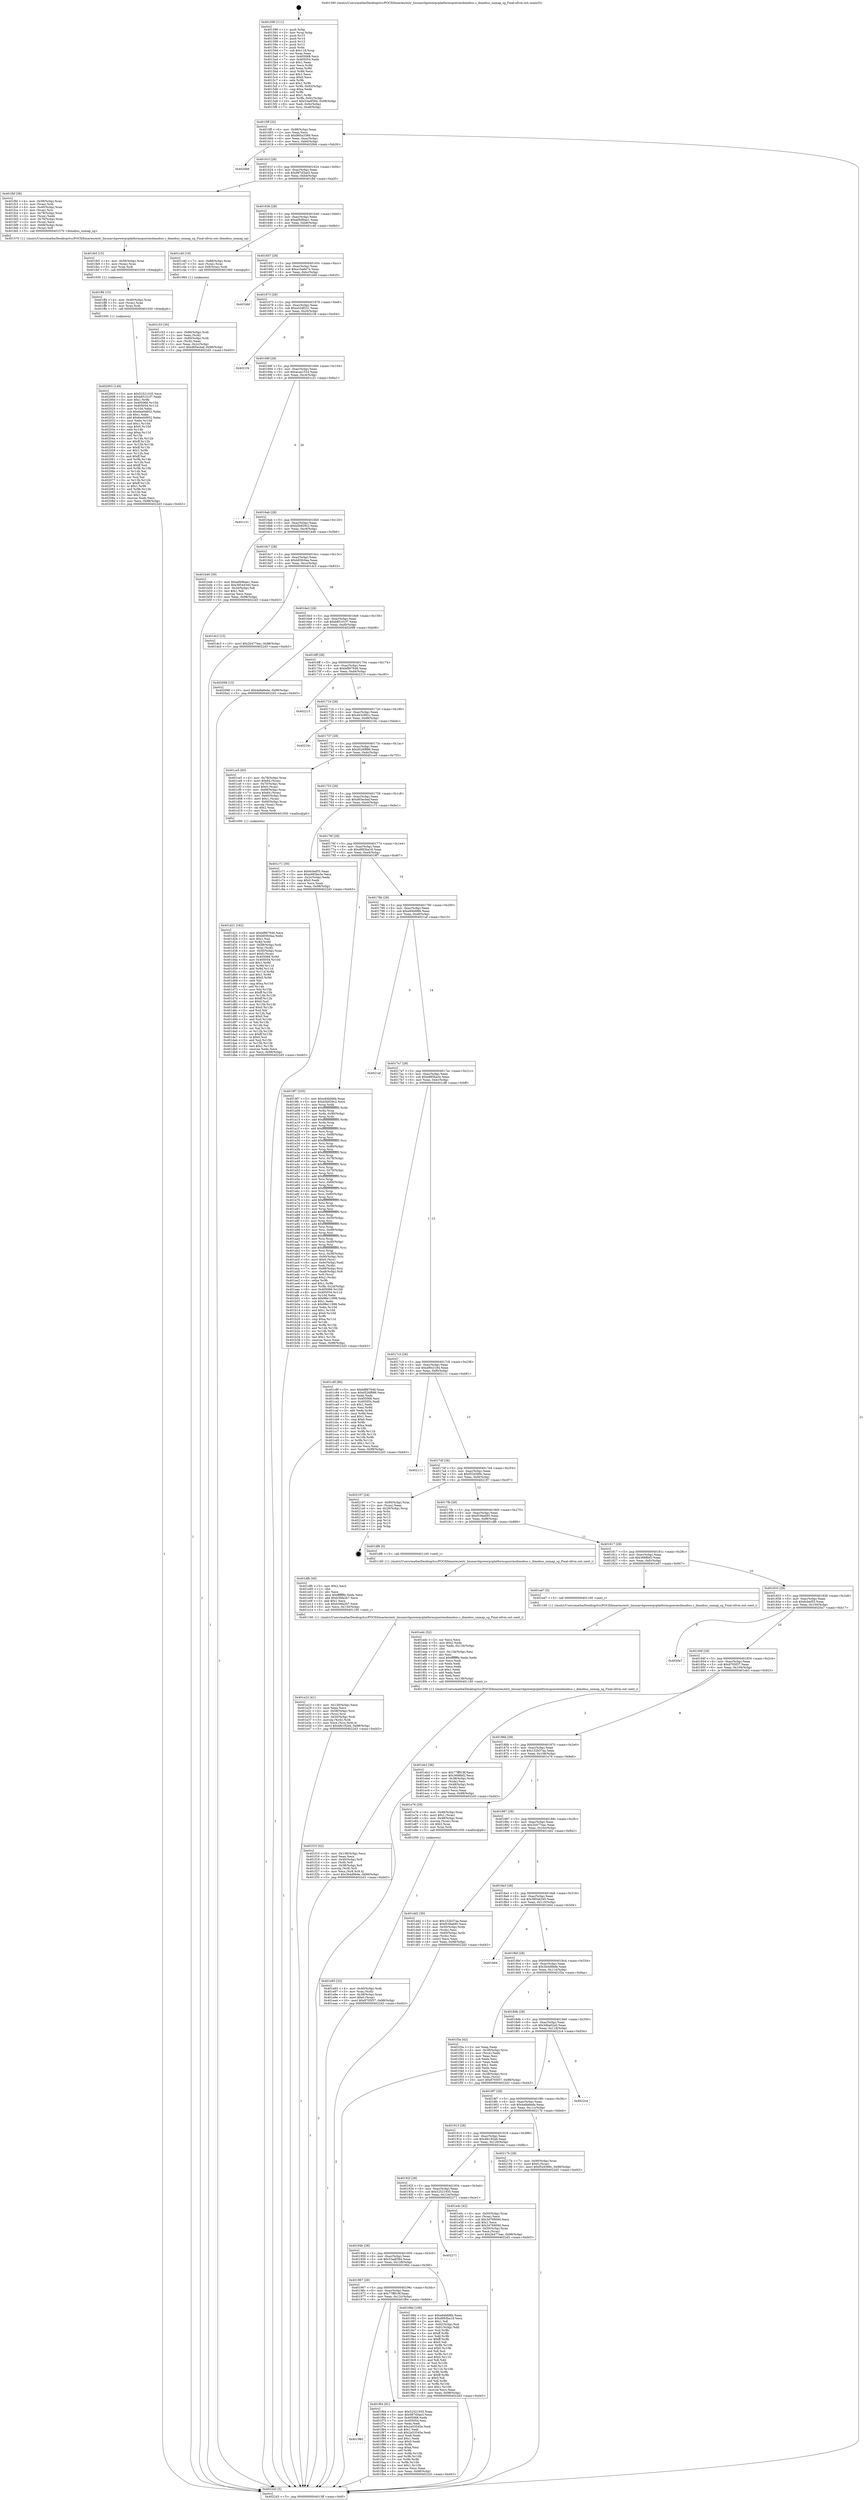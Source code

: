 digraph "0x401590" {
  label = "0x401590 (/mnt/c/Users/mathe/Desktop/tcc/POCII/binaries/extr_linuxarchpowerpcplatformspseriesibmebus.c_ibmebus_unmap_sg_Final-ollvm.out::main(0))"
  labelloc = "t"
  node[shape=record]

  Entry [label="",width=0.3,height=0.3,shape=circle,fillcolor=black,style=filled]
  "0x4015ff" [label="{
     0x4015ff [32]\l
     | [instrs]\l
     &nbsp;&nbsp;0x4015ff \<+6\>: mov -0x98(%rbp),%eax\l
     &nbsp;&nbsp;0x401605 \<+2\>: mov %eax,%ecx\l
     &nbsp;&nbsp;0x401607 \<+6\>: sub $0x985a3389,%ecx\l
     &nbsp;&nbsp;0x40160d \<+6\>: mov %eax,-0xac(%rbp)\l
     &nbsp;&nbsp;0x401613 \<+6\>: mov %ecx,-0xb0(%rbp)\l
     &nbsp;&nbsp;0x401619 \<+6\>: je 00000000004020b6 \<main+0xb26\>\l
  }"]
  "0x4020b6" [label="{
     0x4020b6\l
  }", style=dashed]
  "0x40161f" [label="{
     0x40161f [28]\l
     | [instrs]\l
     &nbsp;&nbsp;0x40161f \<+5\>: jmp 0000000000401624 \<main+0x94\>\l
     &nbsp;&nbsp;0x401624 \<+6\>: mov -0xac(%rbp),%eax\l
     &nbsp;&nbsp;0x40162a \<+5\>: sub $0x987d3ae3,%eax\l
     &nbsp;&nbsp;0x40162f \<+6\>: mov %eax,-0xb4(%rbp)\l
     &nbsp;&nbsp;0x401635 \<+6\>: je 0000000000401fbf \<main+0xa2f\>\l
  }"]
  Exit [label="",width=0.3,height=0.3,shape=circle,fillcolor=black,style=filled,peripheries=2]
  "0x401fbf" [label="{
     0x401fbf [38]\l
     | [instrs]\l
     &nbsp;&nbsp;0x401fbf \<+4\>: mov -0x58(%rbp),%rax\l
     &nbsp;&nbsp;0x401fc3 \<+3\>: mov (%rax),%rdi\l
     &nbsp;&nbsp;0x401fc6 \<+4\>: mov -0x40(%rbp),%rax\l
     &nbsp;&nbsp;0x401fca \<+3\>: mov (%rax),%rsi\l
     &nbsp;&nbsp;0x401fcd \<+4\>: mov -0x78(%rbp),%rax\l
     &nbsp;&nbsp;0x401fd1 \<+2\>: mov (%rax),%edx\l
     &nbsp;&nbsp;0x401fd3 \<+4\>: mov -0x70(%rbp),%rax\l
     &nbsp;&nbsp;0x401fd7 \<+2\>: mov (%rax),%ecx\l
     &nbsp;&nbsp;0x401fd9 \<+4\>: mov -0x68(%rbp),%rax\l
     &nbsp;&nbsp;0x401fdd \<+3\>: mov (%rax),%r8\l
     &nbsp;&nbsp;0x401fe0 \<+5\>: call 0000000000401570 \<ibmebus_unmap_sg\>\l
     | [calls]\l
     &nbsp;&nbsp;0x401570 \{1\} (/mnt/c/Users/mathe/Desktop/tcc/POCII/binaries/extr_linuxarchpowerpcplatformspseriesibmebus.c_ibmebus_unmap_sg_Final-ollvm.out::ibmebus_unmap_sg)\l
  }"]
  "0x40163b" [label="{
     0x40163b [28]\l
     | [instrs]\l
     &nbsp;&nbsp;0x40163b \<+5\>: jmp 0000000000401640 \<main+0xb0\>\l
     &nbsp;&nbsp;0x401640 \<+6\>: mov -0xac(%rbp),%eax\l
     &nbsp;&nbsp;0x401646 \<+5\>: sub $0xa0b9bae1,%eax\l
     &nbsp;&nbsp;0x40164b \<+6\>: mov %eax,-0xb8(%rbp)\l
     &nbsp;&nbsp;0x401651 \<+6\>: je 0000000000401c40 \<main+0x6b0\>\l
  }"]
  "0x402003" [label="{
     0x402003 [149]\l
     | [instrs]\l
     &nbsp;&nbsp;0x402003 \<+5\>: mov $0x52521935,%ecx\l
     &nbsp;&nbsp;0x402008 \<+5\>: mov $0xb85101f7,%edx\l
     &nbsp;&nbsp;0x40200d \<+3\>: mov $0x1,%r9b\l
     &nbsp;&nbsp;0x402010 \<+8\>: mov 0x405068,%r10d\l
     &nbsp;&nbsp;0x402018 \<+8\>: mov 0x405054,%r11d\l
     &nbsp;&nbsp;0x402020 \<+3\>: mov %r10d,%ebx\l
     &nbsp;&nbsp;0x402023 \<+6\>: sub $0x6ee0d952,%ebx\l
     &nbsp;&nbsp;0x402029 \<+3\>: sub $0x1,%ebx\l
     &nbsp;&nbsp;0x40202c \<+6\>: add $0x6ee0d952,%ebx\l
     &nbsp;&nbsp;0x402032 \<+4\>: imul %ebx,%r10d\l
     &nbsp;&nbsp;0x402036 \<+4\>: and $0x1,%r10d\l
     &nbsp;&nbsp;0x40203a \<+4\>: cmp $0x0,%r10d\l
     &nbsp;&nbsp;0x40203e \<+4\>: sete %r14b\l
     &nbsp;&nbsp;0x402042 \<+4\>: cmp $0xa,%r11d\l
     &nbsp;&nbsp;0x402046 \<+4\>: setl %r15b\l
     &nbsp;&nbsp;0x40204a \<+3\>: mov %r14b,%r12b\l
     &nbsp;&nbsp;0x40204d \<+4\>: xor $0xff,%r12b\l
     &nbsp;&nbsp;0x402051 \<+3\>: mov %r15b,%r13b\l
     &nbsp;&nbsp;0x402054 \<+4\>: xor $0xff,%r13b\l
     &nbsp;&nbsp;0x402058 \<+4\>: xor $0x1,%r9b\l
     &nbsp;&nbsp;0x40205c \<+3\>: mov %r12b,%al\l
     &nbsp;&nbsp;0x40205f \<+2\>: and $0xff,%al\l
     &nbsp;&nbsp;0x402061 \<+3\>: and %r9b,%r14b\l
     &nbsp;&nbsp;0x402064 \<+3\>: mov %r13b,%sil\l
     &nbsp;&nbsp;0x402067 \<+4\>: and $0xff,%sil\l
     &nbsp;&nbsp;0x40206b \<+3\>: and %r9b,%r15b\l
     &nbsp;&nbsp;0x40206e \<+3\>: or %r14b,%al\l
     &nbsp;&nbsp;0x402071 \<+3\>: or %r15b,%sil\l
     &nbsp;&nbsp;0x402074 \<+3\>: xor %sil,%al\l
     &nbsp;&nbsp;0x402077 \<+3\>: or %r13b,%r12b\l
     &nbsp;&nbsp;0x40207a \<+4\>: xor $0xff,%r12b\l
     &nbsp;&nbsp;0x40207e \<+4\>: or $0x1,%r9b\l
     &nbsp;&nbsp;0x402082 \<+3\>: and %r9b,%r12b\l
     &nbsp;&nbsp;0x402085 \<+3\>: or %r12b,%al\l
     &nbsp;&nbsp;0x402088 \<+2\>: test $0x1,%al\l
     &nbsp;&nbsp;0x40208a \<+3\>: cmovne %edx,%ecx\l
     &nbsp;&nbsp;0x40208d \<+6\>: mov %ecx,-0x98(%rbp)\l
     &nbsp;&nbsp;0x402093 \<+5\>: jmp 00000000004022d3 \<main+0xd43\>\l
  }"]
  "0x401c40" [label="{
     0x401c40 [19]\l
     | [instrs]\l
     &nbsp;&nbsp;0x401c40 \<+7\>: mov -0x88(%rbp),%rax\l
     &nbsp;&nbsp;0x401c47 \<+3\>: mov (%rax),%rax\l
     &nbsp;&nbsp;0x401c4a \<+4\>: mov 0x8(%rax),%rdi\l
     &nbsp;&nbsp;0x401c4e \<+5\>: call 0000000000401060 \<atoi@plt\>\l
     | [calls]\l
     &nbsp;&nbsp;0x401060 \{1\} (unknown)\l
  }"]
  "0x401657" [label="{
     0x401657 [28]\l
     | [instrs]\l
     &nbsp;&nbsp;0x401657 \<+5\>: jmp 000000000040165c \<main+0xcc\>\l
     &nbsp;&nbsp;0x40165c \<+6\>: mov -0xac(%rbp),%eax\l
     &nbsp;&nbsp;0x401662 \<+5\>: sub $0xa1ba6e7e,%eax\l
     &nbsp;&nbsp;0x401667 \<+6\>: mov %eax,-0xbc(%rbp)\l
     &nbsp;&nbsp;0x40166d \<+6\>: je 0000000000401bbf \<main+0x62f\>\l
  }"]
  "0x401ff4" [label="{
     0x401ff4 [15]\l
     | [instrs]\l
     &nbsp;&nbsp;0x401ff4 \<+4\>: mov -0x40(%rbp),%rax\l
     &nbsp;&nbsp;0x401ff8 \<+3\>: mov (%rax),%rax\l
     &nbsp;&nbsp;0x401ffb \<+3\>: mov %rax,%rdi\l
     &nbsp;&nbsp;0x401ffe \<+5\>: call 0000000000401030 \<free@plt\>\l
     | [calls]\l
     &nbsp;&nbsp;0x401030 \{1\} (unknown)\l
  }"]
  "0x401bbf" [label="{
     0x401bbf\l
  }", style=dashed]
  "0x401673" [label="{
     0x401673 [28]\l
     | [instrs]\l
     &nbsp;&nbsp;0x401673 \<+5\>: jmp 0000000000401678 \<main+0xe8\>\l
     &nbsp;&nbsp;0x401678 \<+6\>: mov -0xac(%rbp),%eax\l
     &nbsp;&nbsp;0x40167e \<+5\>: sub $0xa52df231,%eax\l
     &nbsp;&nbsp;0x401683 \<+6\>: mov %eax,-0xc0(%rbp)\l
     &nbsp;&nbsp;0x401689 \<+6\>: je 00000000004021f4 \<main+0xc64\>\l
  }"]
  "0x401fe5" [label="{
     0x401fe5 [15]\l
     | [instrs]\l
     &nbsp;&nbsp;0x401fe5 \<+4\>: mov -0x58(%rbp),%rax\l
     &nbsp;&nbsp;0x401fe9 \<+3\>: mov (%rax),%rax\l
     &nbsp;&nbsp;0x401fec \<+3\>: mov %rax,%rdi\l
     &nbsp;&nbsp;0x401fef \<+5\>: call 0000000000401030 \<free@plt\>\l
     | [calls]\l
     &nbsp;&nbsp;0x401030 \{1\} (unknown)\l
  }"]
  "0x4021f4" [label="{
     0x4021f4\l
  }", style=dashed]
  "0x40168f" [label="{
     0x40168f [28]\l
     | [instrs]\l
     &nbsp;&nbsp;0x40168f \<+5\>: jmp 0000000000401694 \<main+0x104\>\l
     &nbsp;&nbsp;0x401694 \<+6\>: mov -0xac(%rbp),%eax\l
     &nbsp;&nbsp;0x40169a \<+5\>: sub $0xacaa1524,%eax\l
     &nbsp;&nbsp;0x40169f \<+6\>: mov %eax,-0xc4(%rbp)\l
     &nbsp;&nbsp;0x4016a5 \<+6\>: je 0000000000401c31 \<main+0x6a1\>\l
  }"]
  "0x401983" [label="{
     0x401983\l
  }", style=dashed]
  "0x401c31" [label="{
     0x401c31\l
  }", style=dashed]
  "0x4016ab" [label="{
     0x4016ab [28]\l
     | [instrs]\l
     &nbsp;&nbsp;0x4016ab \<+5\>: jmp 00000000004016b0 \<main+0x120\>\l
     &nbsp;&nbsp;0x4016b0 \<+6\>: mov -0xac(%rbp),%eax\l
     &nbsp;&nbsp;0x4016b6 \<+5\>: sub $0xb5b929c2,%eax\l
     &nbsp;&nbsp;0x4016bb \<+6\>: mov %eax,-0xc8(%rbp)\l
     &nbsp;&nbsp;0x4016c1 \<+6\>: je 0000000000401b46 \<main+0x5b6\>\l
  }"]
  "0x401f64" [label="{
     0x401f64 [91]\l
     | [instrs]\l
     &nbsp;&nbsp;0x401f64 \<+5\>: mov $0x52521935,%eax\l
     &nbsp;&nbsp;0x401f69 \<+5\>: mov $0x987d3ae3,%ecx\l
     &nbsp;&nbsp;0x401f6e \<+7\>: mov 0x405068,%edx\l
     &nbsp;&nbsp;0x401f75 \<+7\>: mov 0x405054,%esi\l
     &nbsp;&nbsp;0x401f7c \<+2\>: mov %edx,%edi\l
     &nbsp;&nbsp;0x401f7e \<+6\>: add $0x2a53545e,%edi\l
     &nbsp;&nbsp;0x401f84 \<+3\>: sub $0x1,%edi\l
     &nbsp;&nbsp;0x401f87 \<+6\>: sub $0x2a53545e,%edi\l
     &nbsp;&nbsp;0x401f8d \<+3\>: imul %edi,%edx\l
     &nbsp;&nbsp;0x401f90 \<+3\>: and $0x1,%edx\l
     &nbsp;&nbsp;0x401f93 \<+3\>: cmp $0x0,%edx\l
     &nbsp;&nbsp;0x401f96 \<+4\>: sete %r8b\l
     &nbsp;&nbsp;0x401f9a \<+3\>: cmp $0xa,%esi\l
     &nbsp;&nbsp;0x401f9d \<+4\>: setl %r9b\l
     &nbsp;&nbsp;0x401fa1 \<+3\>: mov %r8b,%r10b\l
     &nbsp;&nbsp;0x401fa4 \<+3\>: and %r9b,%r10b\l
     &nbsp;&nbsp;0x401fa7 \<+3\>: xor %r9b,%r8b\l
     &nbsp;&nbsp;0x401faa \<+3\>: or %r8b,%r10b\l
     &nbsp;&nbsp;0x401fad \<+4\>: test $0x1,%r10b\l
     &nbsp;&nbsp;0x401fb1 \<+3\>: cmovne %ecx,%eax\l
     &nbsp;&nbsp;0x401fb4 \<+6\>: mov %eax,-0x98(%rbp)\l
     &nbsp;&nbsp;0x401fba \<+5\>: jmp 00000000004022d3 \<main+0xd43\>\l
  }"]
  "0x401b46" [label="{
     0x401b46 [30]\l
     | [instrs]\l
     &nbsp;&nbsp;0x401b46 \<+5\>: mov $0xa0b9bae1,%eax\l
     &nbsp;&nbsp;0x401b4b \<+5\>: mov $0x39544340,%ecx\l
     &nbsp;&nbsp;0x401b50 \<+3\>: mov -0x2d(%rbp),%dl\l
     &nbsp;&nbsp;0x401b53 \<+3\>: test $0x1,%dl\l
     &nbsp;&nbsp;0x401b56 \<+3\>: cmovne %ecx,%eax\l
     &nbsp;&nbsp;0x401b59 \<+6\>: mov %eax,-0x98(%rbp)\l
     &nbsp;&nbsp;0x401b5f \<+5\>: jmp 00000000004022d3 \<main+0xd43\>\l
  }"]
  "0x4016c7" [label="{
     0x4016c7 [28]\l
     | [instrs]\l
     &nbsp;&nbsp;0x4016c7 \<+5\>: jmp 00000000004016cc \<main+0x13c\>\l
     &nbsp;&nbsp;0x4016cc \<+6\>: mov -0xac(%rbp),%eax\l
     &nbsp;&nbsp;0x4016d2 \<+5\>: sub $0xb83fc0aa,%eax\l
     &nbsp;&nbsp;0x4016d7 \<+6\>: mov %eax,-0xcc(%rbp)\l
     &nbsp;&nbsp;0x4016dd \<+6\>: je 0000000000401dc3 \<main+0x833\>\l
  }"]
  "0x401f10" [label="{
     0x401f10 [42]\l
     | [instrs]\l
     &nbsp;&nbsp;0x401f10 \<+6\>: mov -0x138(%rbp),%ecx\l
     &nbsp;&nbsp;0x401f16 \<+3\>: imul %eax,%ecx\l
     &nbsp;&nbsp;0x401f19 \<+4\>: mov -0x40(%rbp),%r8\l
     &nbsp;&nbsp;0x401f1d \<+3\>: mov (%r8),%r8\l
     &nbsp;&nbsp;0x401f20 \<+4\>: mov -0x38(%rbp),%r9\l
     &nbsp;&nbsp;0x401f24 \<+3\>: movslq (%r9),%r9\l
     &nbsp;&nbsp;0x401f27 \<+4\>: mov %ecx,(%r8,%r9,4)\l
     &nbsp;&nbsp;0x401f2b \<+10\>: movl $0x3b4d9bde,-0x98(%rbp)\l
     &nbsp;&nbsp;0x401f35 \<+5\>: jmp 00000000004022d3 \<main+0xd43\>\l
  }"]
  "0x401dc3" [label="{
     0x401dc3 [15]\l
     | [instrs]\l
     &nbsp;&nbsp;0x401dc3 \<+10\>: movl $0x2b477eac,-0x98(%rbp)\l
     &nbsp;&nbsp;0x401dcd \<+5\>: jmp 00000000004022d3 \<main+0xd43\>\l
  }"]
  "0x4016e3" [label="{
     0x4016e3 [28]\l
     | [instrs]\l
     &nbsp;&nbsp;0x4016e3 \<+5\>: jmp 00000000004016e8 \<main+0x158\>\l
     &nbsp;&nbsp;0x4016e8 \<+6\>: mov -0xac(%rbp),%eax\l
     &nbsp;&nbsp;0x4016ee \<+5\>: sub $0xb85101f7,%eax\l
     &nbsp;&nbsp;0x4016f3 \<+6\>: mov %eax,-0xd0(%rbp)\l
     &nbsp;&nbsp;0x4016f9 \<+6\>: je 0000000000402098 \<main+0xb08\>\l
  }"]
  "0x401edc" [label="{
     0x401edc [52]\l
     | [instrs]\l
     &nbsp;&nbsp;0x401edc \<+2\>: xor %ecx,%ecx\l
     &nbsp;&nbsp;0x401ede \<+5\>: mov $0x2,%edx\l
     &nbsp;&nbsp;0x401ee3 \<+6\>: mov %edx,-0x134(%rbp)\l
     &nbsp;&nbsp;0x401ee9 \<+1\>: cltd\l
     &nbsp;&nbsp;0x401eea \<+6\>: mov -0x134(%rbp),%esi\l
     &nbsp;&nbsp;0x401ef0 \<+2\>: idiv %esi\l
     &nbsp;&nbsp;0x401ef2 \<+6\>: imul $0xfffffffe,%edx,%edx\l
     &nbsp;&nbsp;0x401ef8 \<+2\>: mov %ecx,%edi\l
     &nbsp;&nbsp;0x401efa \<+2\>: sub %edx,%edi\l
     &nbsp;&nbsp;0x401efc \<+2\>: mov %ecx,%edx\l
     &nbsp;&nbsp;0x401efe \<+3\>: sub $0x1,%edx\l
     &nbsp;&nbsp;0x401f01 \<+2\>: add %edx,%edi\l
     &nbsp;&nbsp;0x401f03 \<+2\>: sub %edi,%ecx\l
     &nbsp;&nbsp;0x401f05 \<+6\>: mov %ecx,-0x138(%rbp)\l
     &nbsp;&nbsp;0x401f0b \<+5\>: call 0000000000401160 \<next_i\>\l
     | [calls]\l
     &nbsp;&nbsp;0x401160 \{1\} (/mnt/c/Users/mathe/Desktop/tcc/POCII/binaries/extr_linuxarchpowerpcplatformspseriesibmebus.c_ibmebus_unmap_sg_Final-ollvm.out::next_i)\l
  }"]
  "0x402098" [label="{
     0x402098 [15]\l
     | [instrs]\l
     &nbsp;&nbsp;0x402098 \<+10\>: movl $0x4e8a6ede,-0x98(%rbp)\l
     &nbsp;&nbsp;0x4020a2 \<+5\>: jmp 00000000004022d3 \<main+0xd43\>\l
  }"]
  "0x4016ff" [label="{
     0x4016ff [28]\l
     | [instrs]\l
     &nbsp;&nbsp;0x4016ff \<+5\>: jmp 0000000000401704 \<main+0x174\>\l
     &nbsp;&nbsp;0x401704 \<+6\>: mov -0xac(%rbp),%eax\l
     &nbsp;&nbsp;0x40170a \<+5\>: sub $0xbf867646,%eax\l
     &nbsp;&nbsp;0x40170f \<+6\>: mov %eax,-0xd4(%rbp)\l
     &nbsp;&nbsp;0x401715 \<+6\>: je 0000000000402215 \<main+0xc85\>\l
  }"]
  "0x401e93" [label="{
     0x401e93 [32]\l
     | [instrs]\l
     &nbsp;&nbsp;0x401e93 \<+4\>: mov -0x40(%rbp),%rdi\l
     &nbsp;&nbsp;0x401e97 \<+3\>: mov %rax,(%rdi)\l
     &nbsp;&nbsp;0x401e9a \<+4\>: mov -0x38(%rbp),%rax\l
     &nbsp;&nbsp;0x401e9e \<+6\>: movl $0x0,(%rax)\l
     &nbsp;&nbsp;0x401ea4 \<+10\>: movl $0x8705f37,-0x98(%rbp)\l
     &nbsp;&nbsp;0x401eae \<+5\>: jmp 00000000004022d3 \<main+0xd43\>\l
  }"]
  "0x402215" [label="{
     0x402215\l
  }", style=dashed]
  "0x40171b" [label="{
     0x40171b [28]\l
     | [instrs]\l
     &nbsp;&nbsp;0x40171b \<+5\>: jmp 0000000000401720 \<main+0x190\>\l
     &nbsp;&nbsp;0x401720 \<+6\>: mov -0xac(%rbp),%eax\l
     &nbsp;&nbsp;0x401726 \<+5\>: sub $0xd43c991c,%eax\l
     &nbsp;&nbsp;0x40172b \<+6\>: mov %eax,-0xd8(%rbp)\l
     &nbsp;&nbsp;0x401731 \<+6\>: je 000000000040216c \<main+0xbdc\>\l
  }"]
  "0x401e23" [label="{
     0x401e23 [41]\l
     | [instrs]\l
     &nbsp;&nbsp;0x401e23 \<+6\>: mov -0x130(%rbp),%ecx\l
     &nbsp;&nbsp;0x401e29 \<+3\>: imul %eax,%ecx\l
     &nbsp;&nbsp;0x401e2c \<+4\>: mov -0x58(%rbp),%rsi\l
     &nbsp;&nbsp;0x401e30 \<+3\>: mov (%rsi),%rsi\l
     &nbsp;&nbsp;0x401e33 \<+4\>: mov -0x50(%rbp),%rdi\l
     &nbsp;&nbsp;0x401e37 \<+3\>: movslq (%rdi),%rdi\l
     &nbsp;&nbsp;0x401e3a \<+3\>: mov %ecx,(%rsi,%rdi,4)\l
     &nbsp;&nbsp;0x401e3d \<+10\>: movl $0x4fe192eb,-0x98(%rbp)\l
     &nbsp;&nbsp;0x401e47 \<+5\>: jmp 00000000004022d3 \<main+0xd43\>\l
  }"]
  "0x40216c" [label="{
     0x40216c\l
  }", style=dashed]
  "0x401737" [label="{
     0x401737 [28]\l
     | [instrs]\l
     &nbsp;&nbsp;0x401737 \<+5\>: jmp 000000000040173c \<main+0x1ac\>\l
     &nbsp;&nbsp;0x40173c \<+6\>: mov -0xac(%rbp),%eax\l
     &nbsp;&nbsp;0x401742 \<+5\>: sub $0xd526f886,%eax\l
     &nbsp;&nbsp;0x401747 \<+6\>: mov %eax,-0xdc(%rbp)\l
     &nbsp;&nbsp;0x40174d \<+6\>: je 0000000000401ce5 \<main+0x755\>\l
  }"]
  "0x401dfb" [label="{
     0x401dfb [40]\l
     | [instrs]\l
     &nbsp;&nbsp;0x401dfb \<+5\>: mov $0x2,%ecx\l
     &nbsp;&nbsp;0x401e00 \<+1\>: cltd\l
     &nbsp;&nbsp;0x401e01 \<+2\>: idiv %ecx\l
     &nbsp;&nbsp;0x401e03 \<+6\>: imul $0xfffffffe,%edx,%ecx\l
     &nbsp;&nbsp;0x401e09 \<+6\>: add $0xb36fa2b7,%ecx\l
     &nbsp;&nbsp;0x401e0f \<+3\>: add $0x1,%ecx\l
     &nbsp;&nbsp;0x401e12 \<+6\>: sub $0xb36fa2b7,%ecx\l
     &nbsp;&nbsp;0x401e18 \<+6\>: mov %ecx,-0x130(%rbp)\l
     &nbsp;&nbsp;0x401e1e \<+5\>: call 0000000000401160 \<next_i\>\l
     | [calls]\l
     &nbsp;&nbsp;0x401160 \{1\} (/mnt/c/Users/mathe/Desktop/tcc/POCII/binaries/extr_linuxarchpowerpcplatformspseriesibmebus.c_ibmebus_unmap_sg_Final-ollvm.out::next_i)\l
  }"]
  "0x401ce5" [label="{
     0x401ce5 [60]\l
     | [instrs]\l
     &nbsp;&nbsp;0x401ce5 \<+4\>: mov -0x78(%rbp),%rax\l
     &nbsp;&nbsp;0x401ce9 \<+6\>: movl $0x64,(%rax)\l
     &nbsp;&nbsp;0x401cef \<+4\>: mov -0x70(%rbp),%rax\l
     &nbsp;&nbsp;0x401cf3 \<+6\>: movl $0x0,(%rax)\l
     &nbsp;&nbsp;0x401cf9 \<+4\>: mov -0x68(%rbp),%rax\l
     &nbsp;&nbsp;0x401cfd \<+7\>: movq $0x64,(%rax)\l
     &nbsp;&nbsp;0x401d04 \<+4\>: mov -0x60(%rbp),%rax\l
     &nbsp;&nbsp;0x401d08 \<+6\>: movl $0x1,(%rax)\l
     &nbsp;&nbsp;0x401d0e \<+4\>: mov -0x60(%rbp),%rax\l
     &nbsp;&nbsp;0x401d12 \<+3\>: movslq (%rax),%rax\l
     &nbsp;&nbsp;0x401d15 \<+4\>: shl $0x2,%rax\l
     &nbsp;&nbsp;0x401d19 \<+3\>: mov %rax,%rdi\l
     &nbsp;&nbsp;0x401d1c \<+5\>: call 0000000000401050 \<malloc@plt\>\l
     | [calls]\l
     &nbsp;&nbsp;0x401050 \{1\} (unknown)\l
  }"]
  "0x401753" [label="{
     0x401753 [28]\l
     | [instrs]\l
     &nbsp;&nbsp;0x401753 \<+5\>: jmp 0000000000401758 \<main+0x1c8\>\l
     &nbsp;&nbsp;0x401758 \<+6\>: mov -0xac(%rbp),%eax\l
     &nbsp;&nbsp;0x40175e \<+5\>: sub $0xd65ecbaf,%eax\l
     &nbsp;&nbsp;0x401763 \<+6\>: mov %eax,-0xe0(%rbp)\l
     &nbsp;&nbsp;0x401769 \<+6\>: je 0000000000401c71 \<main+0x6e1\>\l
  }"]
  "0x401d21" [label="{
     0x401d21 [162]\l
     | [instrs]\l
     &nbsp;&nbsp;0x401d21 \<+5\>: mov $0xbf867646,%ecx\l
     &nbsp;&nbsp;0x401d26 \<+5\>: mov $0xb83fc0aa,%edx\l
     &nbsp;&nbsp;0x401d2b \<+3\>: mov $0x1,%sil\l
     &nbsp;&nbsp;0x401d2e \<+3\>: xor %r8d,%r8d\l
     &nbsp;&nbsp;0x401d31 \<+4\>: mov -0x58(%rbp),%rdi\l
     &nbsp;&nbsp;0x401d35 \<+3\>: mov %rax,(%rdi)\l
     &nbsp;&nbsp;0x401d38 \<+4\>: mov -0x50(%rbp),%rax\l
     &nbsp;&nbsp;0x401d3c \<+6\>: movl $0x0,(%rax)\l
     &nbsp;&nbsp;0x401d42 \<+8\>: mov 0x405068,%r9d\l
     &nbsp;&nbsp;0x401d4a \<+8\>: mov 0x405054,%r10d\l
     &nbsp;&nbsp;0x401d52 \<+4\>: sub $0x1,%r8d\l
     &nbsp;&nbsp;0x401d56 \<+3\>: mov %r9d,%r11d\l
     &nbsp;&nbsp;0x401d59 \<+3\>: add %r8d,%r11d\l
     &nbsp;&nbsp;0x401d5c \<+4\>: imul %r11d,%r9d\l
     &nbsp;&nbsp;0x401d60 \<+4\>: and $0x1,%r9d\l
     &nbsp;&nbsp;0x401d64 \<+4\>: cmp $0x0,%r9d\l
     &nbsp;&nbsp;0x401d68 \<+3\>: sete %bl\l
     &nbsp;&nbsp;0x401d6b \<+4\>: cmp $0xa,%r10d\l
     &nbsp;&nbsp;0x401d6f \<+4\>: setl %r14b\l
     &nbsp;&nbsp;0x401d73 \<+3\>: mov %bl,%r15b\l
     &nbsp;&nbsp;0x401d76 \<+4\>: xor $0xff,%r15b\l
     &nbsp;&nbsp;0x401d7a \<+3\>: mov %r14b,%r12b\l
     &nbsp;&nbsp;0x401d7d \<+4\>: xor $0xff,%r12b\l
     &nbsp;&nbsp;0x401d81 \<+4\>: xor $0x0,%sil\l
     &nbsp;&nbsp;0x401d85 \<+3\>: mov %r15b,%r13b\l
     &nbsp;&nbsp;0x401d88 \<+4\>: and $0x0,%r13b\l
     &nbsp;&nbsp;0x401d8c \<+3\>: and %sil,%bl\l
     &nbsp;&nbsp;0x401d8f \<+3\>: mov %r12b,%al\l
     &nbsp;&nbsp;0x401d92 \<+2\>: and $0x0,%al\l
     &nbsp;&nbsp;0x401d94 \<+3\>: and %sil,%r14b\l
     &nbsp;&nbsp;0x401d97 \<+3\>: or %bl,%r13b\l
     &nbsp;&nbsp;0x401d9a \<+3\>: or %r14b,%al\l
     &nbsp;&nbsp;0x401d9d \<+3\>: xor %al,%r13b\l
     &nbsp;&nbsp;0x401da0 \<+3\>: or %r12b,%r15b\l
     &nbsp;&nbsp;0x401da3 \<+4\>: xor $0xff,%r15b\l
     &nbsp;&nbsp;0x401da7 \<+4\>: or $0x0,%sil\l
     &nbsp;&nbsp;0x401dab \<+3\>: and %sil,%r15b\l
     &nbsp;&nbsp;0x401dae \<+3\>: or %r15b,%r13b\l
     &nbsp;&nbsp;0x401db1 \<+4\>: test $0x1,%r13b\l
     &nbsp;&nbsp;0x401db5 \<+3\>: cmovne %edx,%ecx\l
     &nbsp;&nbsp;0x401db8 \<+6\>: mov %ecx,-0x98(%rbp)\l
     &nbsp;&nbsp;0x401dbe \<+5\>: jmp 00000000004022d3 \<main+0xd43\>\l
  }"]
  "0x401c71" [label="{
     0x401c71 [30]\l
     | [instrs]\l
     &nbsp;&nbsp;0x401c71 \<+5\>: mov $0x6cbef55,%eax\l
     &nbsp;&nbsp;0x401c76 \<+5\>: mov $0xe985ba3e,%ecx\l
     &nbsp;&nbsp;0x401c7b \<+3\>: mov -0x2c(%rbp),%edx\l
     &nbsp;&nbsp;0x401c7e \<+3\>: cmp $0x0,%edx\l
     &nbsp;&nbsp;0x401c81 \<+3\>: cmove %ecx,%eax\l
     &nbsp;&nbsp;0x401c84 \<+6\>: mov %eax,-0x98(%rbp)\l
     &nbsp;&nbsp;0x401c8a \<+5\>: jmp 00000000004022d3 \<main+0xd43\>\l
  }"]
  "0x40176f" [label="{
     0x40176f [28]\l
     | [instrs]\l
     &nbsp;&nbsp;0x40176f \<+5\>: jmp 0000000000401774 \<main+0x1e4\>\l
     &nbsp;&nbsp;0x401774 \<+6\>: mov -0xac(%rbp),%eax\l
     &nbsp;&nbsp;0x40177a \<+5\>: sub $0xd993ba18,%eax\l
     &nbsp;&nbsp;0x40177f \<+6\>: mov %eax,-0xe4(%rbp)\l
     &nbsp;&nbsp;0x401785 \<+6\>: je 00000000004019f7 \<main+0x467\>\l
  }"]
  "0x401c53" [label="{
     0x401c53 [30]\l
     | [instrs]\l
     &nbsp;&nbsp;0x401c53 \<+4\>: mov -0x80(%rbp),%rdi\l
     &nbsp;&nbsp;0x401c57 \<+2\>: mov %eax,(%rdi)\l
     &nbsp;&nbsp;0x401c59 \<+4\>: mov -0x80(%rbp),%rdi\l
     &nbsp;&nbsp;0x401c5d \<+2\>: mov (%rdi),%eax\l
     &nbsp;&nbsp;0x401c5f \<+3\>: mov %eax,-0x2c(%rbp)\l
     &nbsp;&nbsp;0x401c62 \<+10\>: movl $0xd65ecbaf,-0x98(%rbp)\l
     &nbsp;&nbsp;0x401c6c \<+5\>: jmp 00000000004022d3 \<main+0xd43\>\l
  }"]
  "0x4019f7" [label="{
     0x4019f7 [335]\l
     | [instrs]\l
     &nbsp;&nbsp;0x4019f7 \<+5\>: mov $0xe84bfd6b,%eax\l
     &nbsp;&nbsp;0x4019fc \<+5\>: mov $0xb5b929c2,%ecx\l
     &nbsp;&nbsp;0x401a01 \<+3\>: mov %rsp,%rdx\l
     &nbsp;&nbsp;0x401a04 \<+4\>: add $0xfffffffffffffff0,%rdx\l
     &nbsp;&nbsp;0x401a08 \<+3\>: mov %rdx,%rsp\l
     &nbsp;&nbsp;0x401a0b \<+7\>: mov %rdx,-0x90(%rbp)\l
     &nbsp;&nbsp;0x401a12 \<+3\>: mov %rsp,%rdx\l
     &nbsp;&nbsp;0x401a15 \<+4\>: add $0xfffffffffffffff0,%rdx\l
     &nbsp;&nbsp;0x401a19 \<+3\>: mov %rdx,%rsp\l
     &nbsp;&nbsp;0x401a1c \<+3\>: mov %rsp,%rsi\l
     &nbsp;&nbsp;0x401a1f \<+4\>: add $0xfffffffffffffff0,%rsi\l
     &nbsp;&nbsp;0x401a23 \<+3\>: mov %rsi,%rsp\l
     &nbsp;&nbsp;0x401a26 \<+7\>: mov %rsi,-0x88(%rbp)\l
     &nbsp;&nbsp;0x401a2d \<+3\>: mov %rsp,%rsi\l
     &nbsp;&nbsp;0x401a30 \<+4\>: add $0xfffffffffffffff0,%rsi\l
     &nbsp;&nbsp;0x401a34 \<+3\>: mov %rsi,%rsp\l
     &nbsp;&nbsp;0x401a37 \<+4\>: mov %rsi,-0x80(%rbp)\l
     &nbsp;&nbsp;0x401a3b \<+3\>: mov %rsp,%rsi\l
     &nbsp;&nbsp;0x401a3e \<+4\>: add $0xfffffffffffffff0,%rsi\l
     &nbsp;&nbsp;0x401a42 \<+3\>: mov %rsi,%rsp\l
     &nbsp;&nbsp;0x401a45 \<+4\>: mov %rsi,-0x78(%rbp)\l
     &nbsp;&nbsp;0x401a49 \<+3\>: mov %rsp,%rsi\l
     &nbsp;&nbsp;0x401a4c \<+4\>: add $0xfffffffffffffff0,%rsi\l
     &nbsp;&nbsp;0x401a50 \<+3\>: mov %rsi,%rsp\l
     &nbsp;&nbsp;0x401a53 \<+4\>: mov %rsi,-0x70(%rbp)\l
     &nbsp;&nbsp;0x401a57 \<+3\>: mov %rsp,%rsi\l
     &nbsp;&nbsp;0x401a5a \<+4\>: add $0xfffffffffffffff0,%rsi\l
     &nbsp;&nbsp;0x401a5e \<+3\>: mov %rsi,%rsp\l
     &nbsp;&nbsp;0x401a61 \<+4\>: mov %rsi,-0x68(%rbp)\l
     &nbsp;&nbsp;0x401a65 \<+3\>: mov %rsp,%rsi\l
     &nbsp;&nbsp;0x401a68 \<+4\>: add $0xfffffffffffffff0,%rsi\l
     &nbsp;&nbsp;0x401a6c \<+3\>: mov %rsi,%rsp\l
     &nbsp;&nbsp;0x401a6f \<+4\>: mov %rsi,-0x60(%rbp)\l
     &nbsp;&nbsp;0x401a73 \<+3\>: mov %rsp,%rsi\l
     &nbsp;&nbsp;0x401a76 \<+4\>: add $0xfffffffffffffff0,%rsi\l
     &nbsp;&nbsp;0x401a7a \<+3\>: mov %rsi,%rsp\l
     &nbsp;&nbsp;0x401a7d \<+4\>: mov %rsi,-0x58(%rbp)\l
     &nbsp;&nbsp;0x401a81 \<+3\>: mov %rsp,%rsi\l
     &nbsp;&nbsp;0x401a84 \<+4\>: add $0xfffffffffffffff0,%rsi\l
     &nbsp;&nbsp;0x401a88 \<+3\>: mov %rsi,%rsp\l
     &nbsp;&nbsp;0x401a8b \<+4\>: mov %rsi,-0x50(%rbp)\l
     &nbsp;&nbsp;0x401a8f \<+3\>: mov %rsp,%rsi\l
     &nbsp;&nbsp;0x401a92 \<+4\>: add $0xfffffffffffffff0,%rsi\l
     &nbsp;&nbsp;0x401a96 \<+3\>: mov %rsi,%rsp\l
     &nbsp;&nbsp;0x401a99 \<+4\>: mov %rsi,-0x48(%rbp)\l
     &nbsp;&nbsp;0x401a9d \<+3\>: mov %rsp,%rsi\l
     &nbsp;&nbsp;0x401aa0 \<+4\>: add $0xfffffffffffffff0,%rsi\l
     &nbsp;&nbsp;0x401aa4 \<+3\>: mov %rsi,%rsp\l
     &nbsp;&nbsp;0x401aa7 \<+4\>: mov %rsi,-0x40(%rbp)\l
     &nbsp;&nbsp;0x401aab \<+3\>: mov %rsp,%rsi\l
     &nbsp;&nbsp;0x401aae \<+4\>: add $0xfffffffffffffff0,%rsi\l
     &nbsp;&nbsp;0x401ab2 \<+3\>: mov %rsi,%rsp\l
     &nbsp;&nbsp;0x401ab5 \<+4\>: mov %rsi,-0x38(%rbp)\l
     &nbsp;&nbsp;0x401ab9 \<+7\>: mov -0x90(%rbp),%rsi\l
     &nbsp;&nbsp;0x401ac0 \<+6\>: movl $0x0,(%rsi)\l
     &nbsp;&nbsp;0x401ac6 \<+6\>: mov -0x9c(%rbp),%edi\l
     &nbsp;&nbsp;0x401acc \<+2\>: mov %edi,(%rdx)\l
     &nbsp;&nbsp;0x401ace \<+7\>: mov -0x88(%rbp),%rsi\l
     &nbsp;&nbsp;0x401ad5 \<+7\>: mov -0xa8(%rbp),%r8\l
     &nbsp;&nbsp;0x401adc \<+3\>: mov %r8,(%rsi)\l
     &nbsp;&nbsp;0x401adf \<+3\>: cmpl $0x2,(%rdx)\l
     &nbsp;&nbsp;0x401ae2 \<+4\>: setne %r9b\l
     &nbsp;&nbsp;0x401ae6 \<+4\>: and $0x1,%r9b\l
     &nbsp;&nbsp;0x401aea \<+4\>: mov %r9b,-0x2d(%rbp)\l
     &nbsp;&nbsp;0x401aee \<+8\>: mov 0x405068,%r10d\l
     &nbsp;&nbsp;0x401af6 \<+8\>: mov 0x405054,%r11d\l
     &nbsp;&nbsp;0x401afe \<+3\>: mov %r10d,%ebx\l
     &nbsp;&nbsp;0x401b01 \<+6\>: add $0x98e11998,%ebx\l
     &nbsp;&nbsp;0x401b07 \<+3\>: sub $0x1,%ebx\l
     &nbsp;&nbsp;0x401b0a \<+6\>: sub $0x98e11998,%ebx\l
     &nbsp;&nbsp;0x401b10 \<+4\>: imul %ebx,%r10d\l
     &nbsp;&nbsp;0x401b14 \<+4\>: and $0x1,%r10d\l
     &nbsp;&nbsp;0x401b18 \<+4\>: cmp $0x0,%r10d\l
     &nbsp;&nbsp;0x401b1c \<+4\>: sete %r9b\l
     &nbsp;&nbsp;0x401b20 \<+4\>: cmp $0xa,%r11d\l
     &nbsp;&nbsp;0x401b24 \<+4\>: setl %r14b\l
     &nbsp;&nbsp;0x401b28 \<+3\>: mov %r9b,%r15b\l
     &nbsp;&nbsp;0x401b2b \<+3\>: and %r14b,%r15b\l
     &nbsp;&nbsp;0x401b2e \<+3\>: xor %r14b,%r9b\l
     &nbsp;&nbsp;0x401b31 \<+3\>: or %r9b,%r15b\l
     &nbsp;&nbsp;0x401b34 \<+4\>: test $0x1,%r15b\l
     &nbsp;&nbsp;0x401b38 \<+3\>: cmovne %ecx,%eax\l
     &nbsp;&nbsp;0x401b3b \<+6\>: mov %eax,-0x98(%rbp)\l
     &nbsp;&nbsp;0x401b41 \<+5\>: jmp 00000000004022d3 \<main+0xd43\>\l
  }"]
  "0x40178b" [label="{
     0x40178b [28]\l
     | [instrs]\l
     &nbsp;&nbsp;0x40178b \<+5\>: jmp 0000000000401790 \<main+0x200\>\l
     &nbsp;&nbsp;0x401790 \<+6\>: mov -0xac(%rbp),%eax\l
     &nbsp;&nbsp;0x401796 \<+5\>: sub $0xe84bfd6b,%eax\l
     &nbsp;&nbsp;0x40179b \<+6\>: mov %eax,-0xe8(%rbp)\l
     &nbsp;&nbsp;0x4017a1 \<+6\>: je 00000000004021af \<main+0xc1f\>\l
  }"]
  "0x401590" [label="{
     0x401590 [111]\l
     | [instrs]\l
     &nbsp;&nbsp;0x401590 \<+1\>: push %rbp\l
     &nbsp;&nbsp;0x401591 \<+3\>: mov %rsp,%rbp\l
     &nbsp;&nbsp;0x401594 \<+2\>: push %r15\l
     &nbsp;&nbsp;0x401596 \<+2\>: push %r14\l
     &nbsp;&nbsp;0x401598 \<+2\>: push %r13\l
     &nbsp;&nbsp;0x40159a \<+2\>: push %r12\l
     &nbsp;&nbsp;0x40159c \<+1\>: push %rbx\l
     &nbsp;&nbsp;0x40159d \<+7\>: sub $0x118,%rsp\l
     &nbsp;&nbsp;0x4015a4 \<+2\>: xor %eax,%eax\l
     &nbsp;&nbsp;0x4015a6 \<+7\>: mov 0x405068,%ecx\l
     &nbsp;&nbsp;0x4015ad \<+7\>: mov 0x405054,%edx\l
     &nbsp;&nbsp;0x4015b4 \<+3\>: sub $0x1,%eax\l
     &nbsp;&nbsp;0x4015b7 \<+3\>: mov %ecx,%r8d\l
     &nbsp;&nbsp;0x4015ba \<+3\>: add %eax,%r8d\l
     &nbsp;&nbsp;0x4015bd \<+4\>: imul %r8d,%ecx\l
     &nbsp;&nbsp;0x4015c1 \<+3\>: and $0x1,%ecx\l
     &nbsp;&nbsp;0x4015c4 \<+3\>: cmp $0x0,%ecx\l
     &nbsp;&nbsp;0x4015c7 \<+4\>: sete %r9b\l
     &nbsp;&nbsp;0x4015cb \<+4\>: and $0x1,%r9b\l
     &nbsp;&nbsp;0x4015cf \<+7\>: mov %r9b,-0x92(%rbp)\l
     &nbsp;&nbsp;0x4015d6 \<+3\>: cmp $0xa,%edx\l
     &nbsp;&nbsp;0x4015d9 \<+4\>: setl %r9b\l
     &nbsp;&nbsp;0x4015dd \<+4\>: and $0x1,%r9b\l
     &nbsp;&nbsp;0x4015e1 \<+7\>: mov %r9b,-0x91(%rbp)\l
     &nbsp;&nbsp;0x4015e8 \<+10\>: movl $0x53adf384,-0x98(%rbp)\l
     &nbsp;&nbsp;0x4015f2 \<+6\>: mov %edi,-0x9c(%rbp)\l
     &nbsp;&nbsp;0x4015f8 \<+7\>: mov %rsi,-0xa8(%rbp)\l
  }"]
  "0x4021af" [label="{
     0x4021af\l
  }", style=dashed]
  "0x4017a7" [label="{
     0x4017a7 [28]\l
     | [instrs]\l
     &nbsp;&nbsp;0x4017a7 \<+5\>: jmp 00000000004017ac \<main+0x21c\>\l
     &nbsp;&nbsp;0x4017ac \<+6\>: mov -0xac(%rbp),%eax\l
     &nbsp;&nbsp;0x4017b2 \<+5\>: sub $0xe985ba3e,%eax\l
     &nbsp;&nbsp;0x4017b7 \<+6\>: mov %eax,-0xec(%rbp)\l
     &nbsp;&nbsp;0x4017bd \<+6\>: je 0000000000401c8f \<main+0x6ff\>\l
  }"]
  "0x4022d3" [label="{
     0x4022d3 [5]\l
     | [instrs]\l
     &nbsp;&nbsp;0x4022d3 \<+5\>: jmp 00000000004015ff \<main+0x6f\>\l
  }"]
  "0x401c8f" [label="{
     0x401c8f [86]\l
     | [instrs]\l
     &nbsp;&nbsp;0x401c8f \<+5\>: mov $0xbf867646,%eax\l
     &nbsp;&nbsp;0x401c94 \<+5\>: mov $0xd526f886,%ecx\l
     &nbsp;&nbsp;0x401c99 \<+2\>: xor %edx,%edx\l
     &nbsp;&nbsp;0x401c9b \<+7\>: mov 0x405068,%esi\l
     &nbsp;&nbsp;0x401ca2 \<+7\>: mov 0x405054,%edi\l
     &nbsp;&nbsp;0x401ca9 \<+3\>: sub $0x1,%edx\l
     &nbsp;&nbsp;0x401cac \<+3\>: mov %esi,%r8d\l
     &nbsp;&nbsp;0x401caf \<+3\>: add %edx,%r8d\l
     &nbsp;&nbsp;0x401cb2 \<+4\>: imul %r8d,%esi\l
     &nbsp;&nbsp;0x401cb6 \<+3\>: and $0x1,%esi\l
     &nbsp;&nbsp;0x401cb9 \<+3\>: cmp $0x0,%esi\l
     &nbsp;&nbsp;0x401cbc \<+4\>: sete %r9b\l
     &nbsp;&nbsp;0x401cc0 \<+3\>: cmp $0xa,%edi\l
     &nbsp;&nbsp;0x401cc3 \<+4\>: setl %r10b\l
     &nbsp;&nbsp;0x401cc7 \<+3\>: mov %r9b,%r11b\l
     &nbsp;&nbsp;0x401cca \<+3\>: and %r10b,%r11b\l
     &nbsp;&nbsp;0x401ccd \<+3\>: xor %r10b,%r9b\l
     &nbsp;&nbsp;0x401cd0 \<+3\>: or %r9b,%r11b\l
     &nbsp;&nbsp;0x401cd3 \<+4\>: test $0x1,%r11b\l
     &nbsp;&nbsp;0x401cd7 \<+3\>: cmovne %ecx,%eax\l
     &nbsp;&nbsp;0x401cda \<+6\>: mov %eax,-0x98(%rbp)\l
     &nbsp;&nbsp;0x401ce0 \<+5\>: jmp 00000000004022d3 \<main+0xd43\>\l
  }"]
  "0x4017c3" [label="{
     0x4017c3 [28]\l
     | [instrs]\l
     &nbsp;&nbsp;0x4017c3 \<+5\>: jmp 00000000004017c8 \<main+0x238\>\l
     &nbsp;&nbsp;0x4017c8 \<+6\>: mov -0xac(%rbp),%eax\l
     &nbsp;&nbsp;0x4017ce \<+5\>: sub $0xef643184,%eax\l
     &nbsp;&nbsp;0x4017d3 \<+6\>: mov %eax,-0xf0(%rbp)\l
     &nbsp;&nbsp;0x4017d9 \<+6\>: je 0000000000402111 \<main+0xb81\>\l
  }"]
  "0x401967" [label="{
     0x401967 [28]\l
     | [instrs]\l
     &nbsp;&nbsp;0x401967 \<+5\>: jmp 000000000040196c \<main+0x3dc\>\l
     &nbsp;&nbsp;0x40196c \<+6\>: mov -0xac(%rbp),%eax\l
     &nbsp;&nbsp;0x401972 \<+5\>: sub $0x77ff919f,%eax\l
     &nbsp;&nbsp;0x401977 \<+6\>: mov %eax,-0x12c(%rbp)\l
     &nbsp;&nbsp;0x40197d \<+6\>: je 0000000000401f64 \<main+0x9d4\>\l
  }"]
  "0x402111" [label="{
     0x402111\l
  }", style=dashed]
  "0x4017df" [label="{
     0x4017df [28]\l
     | [instrs]\l
     &nbsp;&nbsp;0x4017df \<+5\>: jmp 00000000004017e4 \<main+0x254\>\l
     &nbsp;&nbsp;0x4017e4 \<+6\>: mov -0xac(%rbp),%eax\l
     &nbsp;&nbsp;0x4017ea \<+5\>: sub $0xf52d389c,%eax\l
     &nbsp;&nbsp;0x4017ef \<+6\>: mov %eax,-0xf4(%rbp)\l
     &nbsp;&nbsp;0x4017f5 \<+6\>: je 0000000000402197 \<main+0xc07\>\l
  }"]
  "0x40198d" [label="{
     0x40198d [106]\l
     | [instrs]\l
     &nbsp;&nbsp;0x40198d \<+5\>: mov $0xe84bfd6b,%eax\l
     &nbsp;&nbsp;0x401992 \<+5\>: mov $0xd993ba18,%ecx\l
     &nbsp;&nbsp;0x401997 \<+2\>: mov $0x1,%dl\l
     &nbsp;&nbsp;0x401999 \<+7\>: mov -0x92(%rbp),%sil\l
     &nbsp;&nbsp;0x4019a0 \<+7\>: mov -0x91(%rbp),%dil\l
     &nbsp;&nbsp;0x4019a7 \<+3\>: mov %sil,%r8b\l
     &nbsp;&nbsp;0x4019aa \<+4\>: xor $0xff,%r8b\l
     &nbsp;&nbsp;0x4019ae \<+3\>: mov %dil,%r9b\l
     &nbsp;&nbsp;0x4019b1 \<+4\>: xor $0xff,%r9b\l
     &nbsp;&nbsp;0x4019b5 \<+3\>: xor $0x0,%dl\l
     &nbsp;&nbsp;0x4019b8 \<+3\>: mov %r8b,%r10b\l
     &nbsp;&nbsp;0x4019bb \<+4\>: and $0x0,%r10b\l
     &nbsp;&nbsp;0x4019bf \<+3\>: and %dl,%sil\l
     &nbsp;&nbsp;0x4019c2 \<+3\>: mov %r9b,%r11b\l
     &nbsp;&nbsp;0x4019c5 \<+4\>: and $0x0,%r11b\l
     &nbsp;&nbsp;0x4019c9 \<+3\>: and %dl,%dil\l
     &nbsp;&nbsp;0x4019cc \<+3\>: or %sil,%r10b\l
     &nbsp;&nbsp;0x4019cf \<+3\>: or %dil,%r11b\l
     &nbsp;&nbsp;0x4019d2 \<+3\>: xor %r11b,%r10b\l
     &nbsp;&nbsp;0x4019d5 \<+3\>: or %r9b,%r8b\l
     &nbsp;&nbsp;0x4019d8 \<+4\>: xor $0xff,%r8b\l
     &nbsp;&nbsp;0x4019dc \<+3\>: or $0x0,%dl\l
     &nbsp;&nbsp;0x4019df \<+3\>: and %dl,%r8b\l
     &nbsp;&nbsp;0x4019e2 \<+3\>: or %r8b,%r10b\l
     &nbsp;&nbsp;0x4019e5 \<+4\>: test $0x1,%r10b\l
     &nbsp;&nbsp;0x4019e9 \<+3\>: cmovne %ecx,%eax\l
     &nbsp;&nbsp;0x4019ec \<+6\>: mov %eax,-0x98(%rbp)\l
     &nbsp;&nbsp;0x4019f2 \<+5\>: jmp 00000000004022d3 \<main+0xd43\>\l
  }"]
  "0x402197" [label="{
     0x402197 [24]\l
     | [instrs]\l
     &nbsp;&nbsp;0x402197 \<+7\>: mov -0x90(%rbp),%rax\l
     &nbsp;&nbsp;0x40219e \<+2\>: mov (%rax),%eax\l
     &nbsp;&nbsp;0x4021a0 \<+4\>: lea -0x28(%rbp),%rsp\l
     &nbsp;&nbsp;0x4021a4 \<+1\>: pop %rbx\l
     &nbsp;&nbsp;0x4021a5 \<+2\>: pop %r12\l
     &nbsp;&nbsp;0x4021a7 \<+2\>: pop %r13\l
     &nbsp;&nbsp;0x4021a9 \<+2\>: pop %r14\l
     &nbsp;&nbsp;0x4021ab \<+2\>: pop %r15\l
     &nbsp;&nbsp;0x4021ad \<+1\>: pop %rbp\l
     &nbsp;&nbsp;0x4021ae \<+1\>: ret\l
  }"]
  "0x4017fb" [label="{
     0x4017fb [28]\l
     | [instrs]\l
     &nbsp;&nbsp;0x4017fb \<+5\>: jmp 0000000000401800 \<main+0x270\>\l
     &nbsp;&nbsp;0x401800 \<+6\>: mov -0xac(%rbp),%eax\l
     &nbsp;&nbsp;0x401806 \<+5\>: sub $0xf538a695,%eax\l
     &nbsp;&nbsp;0x40180b \<+6\>: mov %eax,-0xf8(%rbp)\l
     &nbsp;&nbsp;0x401811 \<+6\>: je 0000000000401df6 \<main+0x866\>\l
  }"]
  "0x40194b" [label="{
     0x40194b [28]\l
     | [instrs]\l
     &nbsp;&nbsp;0x40194b \<+5\>: jmp 0000000000401950 \<main+0x3c0\>\l
     &nbsp;&nbsp;0x401950 \<+6\>: mov -0xac(%rbp),%eax\l
     &nbsp;&nbsp;0x401956 \<+5\>: sub $0x53adf384,%eax\l
     &nbsp;&nbsp;0x40195b \<+6\>: mov %eax,-0x128(%rbp)\l
     &nbsp;&nbsp;0x401961 \<+6\>: je 000000000040198d \<main+0x3fd\>\l
  }"]
  "0x401df6" [label="{
     0x401df6 [5]\l
     | [instrs]\l
     &nbsp;&nbsp;0x401df6 \<+5\>: call 0000000000401160 \<next_i\>\l
     | [calls]\l
     &nbsp;&nbsp;0x401160 \{1\} (/mnt/c/Users/mathe/Desktop/tcc/POCII/binaries/extr_linuxarchpowerpcplatformspseriesibmebus.c_ibmebus_unmap_sg_Final-ollvm.out::next_i)\l
  }"]
  "0x401817" [label="{
     0x401817 [28]\l
     | [instrs]\l
     &nbsp;&nbsp;0x401817 \<+5\>: jmp 000000000040181c \<main+0x28c\>\l
     &nbsp;&nbsp;0x40181c \<+6\>: mov -0xac(%rbp),%eax\l
     &nbsp;&nbsp;0x401822 \<+5\>: sub $0x3688bf2,%eax\l
     &nbsp;&nbsp;0x401827 \<+6\>: mov %eax,-0xfc(%rbp)\l
     &nbsp;&nbsp;0x40182d \<+6\>: je 0000000000401ed7 \<main+0x947\>\l
  }"]
  "0x402271" [label="{
     0x402271\l
  }", style=dashed]
  "0x401ed7" [label="{
     0x401ed7 [5]\l
     | [instrs]\l
     &nbsp;&nbsp;0x401ed7 \<+5\>: call 0000000000401160 \<next_i\>\l
     | [calls]\l
     &nbsp;&nbsp;0x401160 \{1\} (/mnt/c/Users/mathe/Desktop/tcc/POCII/binaries/extr_linuxarchpowerpcplatformspseriesibmebus.c_ibmebus_unmap_sg_Final-ollvm.out::next_i)\l
  }"]
  "0x401833" [label="{
     0x401833 [28]\l
     | [instrs]\l
     &nbsp;&nbsp;0x401833 \<+5\>: jmp 0000000000401838 \<main+0x2a8\>\l
     &nbsp;&nbsp;0x401838 \<+6\>: mov -0xac(%rbp),%eax\l
     &nbsp;&nbsp;0x40183e \<+5\>: sub $0x6cbef55,%eax\l
     &nbsp;&nbsp;0x401843 \<+6\>: mov %eax,-0x100(%rbp)\l
     &nbsp;&nbsp;0x401849 \<+6\>: je 00000000004020a7 \<main+0xb17\>\l
  }"]
  "0x40192f" [label="{
     0x40192f [28]\l
     | [instrs]\l
     &nbsp;&nbsp;0x40192f \<+5\>: jmp 0000000000401934 \<main+0x3a4\>\l
     &nbsp;&nbsp;0x401934 \<+6\>: mov -0xac(%rbp),%eax\l
     &nbsp;&nbsp;0x40193a \<+5\>: sub $0x52521935,%eax\l
     &nbsp;&nbsp;0x40193f \<+6\>: mov %eax,-0x124(%rbp)\l
     &nbsp;&nbsp;0x401945 \<+6\>: je 0000000000402271 \<main+0xce1\>\l
  }"]
  "0x4020a7" [label="{
     0x4020a7\l
  }", style=dashed]
  "0x40184f" [label="{
     0x40184f [28]\l
     | [instrs]\l
     &nbsp;&nbsp;0x40184f \<+5\>: jmp 0000000000401854 \<main+0x2c4\>\l
     &nbsp;&nbsp;0x401854 \<+6\>: mov -0xac(%rbp),%eax\l
     &nbsp;&nbsp;0x40185a \<+5\>: sub $0x8705f37,%eax\l
     &nbsp;&nbsp;0x40185f \<+6\>: mov %eax,-0x104(%rbp)\l
     &nbsp;&nbsp;0x401865 \<+6\>: je 0000000000401eb3 \<main+0x923\>\l
  }"]
  "0x401e4c" [label="{
     0x401e4c [42]\l
     | [instrs]\l
     &nbsp;&nbsp;0x401e4c \<+4\>: mov -0x50(%rbp),%rax\l
     &nbsp;&nbsp;0x401e50 \<+2\>: mov (%rax),%ecx\l
     &nbsp;&nbsp;0x401e52 \<+6\>: sub $0x3d76809d,%ecx\l
     &nbsp;&nbsp;0x401e58 \<+3\>: add $0x1,%ecx\l
     &nbsp;&nbsp;0x401e5b \<+6\>: add $0x3d76809d,%ecx\l
     &nbsp;&nbsp;0x401e61 \<+4\>: mov -0x50(%rbp),%rax\l
     &nbsp;&nbsp;0x401e65 \<+2\>: mov %ecx,(%rax)\l
     &nbsp;&nbsp;0x401e67 \<+10\>: movl $0x2b477eac,-0x98(%rbp)\l
     &nbsp;&nbsp;0x401e71 \<+5\>: jmp 00000000004022d3 \<main+0xd43\>\l
  }"]
  "0x401eb3" [label="{
     0x401eb3 [36]\l
     | [instrs]\l
     &nbsp;&nbsp;0x401eb3 \<+5\>: mov $0x77ff919f,%eax\l
     &nbsp;&nbsp;0x401eb8 \<+5\>: mov $0x3688bf2,%ecx\l
     &nbsp;&nbsp;0x401ebd \<+4\>: mov -0x38(%rbp),%rdx\l
     &nbsp;&nbsp;0x401ec1 \<+2\>: mov (%rdx),%esi\l
     &nbsp;&nbsp;0x401ec3 \<+4\>: mov -0x48(%rbp),%rdx\l
     &nbsp;&nbsp;0x401ec7 \<+2\>: cmp (%rdx),%esi\l
     &nbsp;&nbsp;0x401ec9 \<+3\>: cmovl %ecx,%eax\l
     &nbsp;&nbsp;0x401ecc \<+6\>: mov %eax,-0x98(%rbp)\l
     &nbsp;&nbsp;0x401ed2 \<+5\>: jmp 00000000004022d3 \<main+0xd43\>\l
  }"]
  "0x40186b" [label="{
     0x40186b [28]\l
     | [instrs]\l
     &nbsp;&nbsp;0x40186b \<+5\>: jmp 0000000000401870 \<main+0x2e0\>\l
     &nbsp;&nbsp;0x401870 \<+6\>: mov -0xac(%rbp),%eax\l
     &nbsp;&nbsp;0x401876 \<+5\>: sub $0x152b37aa,%eax\l
     &nbsp;&nbsp;0x40187b \<+6\>: mov %eax,-0x108(%rbp)\l
     &nbsp;&nbsp;0x401881 \<+6\>: je 0000000000401e76 \<main+0x8e6\>\l
  }"]
  "0x401913" [label="{
     0x401913 [28]\l
     | [instrs]\l
     &nbsp;&nbsp;0x401913 \<+5\>: jmp 0000000000401918 \<main+0x388\>\l
     &nbsp;&nbsp;0x401918 \<+6\>: mov -0xac(%rbp),%eax\l
     &nbsp;&nbsp;0x40191e \<+5\>: sub $0x4fe192eb,%eax\l
     &nbsp;&nbsp;0x401923 \<+6\>: mov %eax,-0x120(%rbp)\l
     &nbsp;&nbsp;0x401929 \<+6\>: je 0000000000401e4c \<main+0x8bc\>\l
  }"]
  "0x401e76" [label="{
     0x401e76 [29]\l
     | [instrs]\l
     &nbsp;&nbsp;0x401e76 \<+4\>: mov -0x48(%rbp),%rax\l
     &nbsp;&nbsp;0x401e7a \<+6\>: movl $0x1,(%rax)\l
     &nbsp;&nbsp;0x401e80 \<+4\>: mov -0x48(%rbp),%rax\l
     &nbsp;&nbsp;0x401e84 \<+3\>: movslq (%rax),%rax\l
     &nbsp;&nbsp;0x401e87 \<+4\>: shl $0x2,%rax\l
     &nbsp;&nbsp;0x401e8b \<+3\>: mov %rax,%rdi\l
     &nbsp;&nbsp;0x401e8e \<+5\>: call 0000000000401050 \<malloc@plt\>\l
     | [calls]\l
     &nbsp;&nbsp;0x401050 \{1\} (unknown)\l
  }"]
  "0x401887" [label="{
     0x401887 [28]\l
     | [instrs]\l
     &nbsp;&nbsp;0x401887 \<+5\>: jmp 000000000040188c \<main+0x2fc\>\l
     &nbsp;&nbsp;0x40188c \<+6\>: mov -0xac(%rbp),%eax\l
     &nbsp;&nbsp;0x401892 \<+5\>: sub $0x2b477eac,%eax\l
     &nbsp;&nbsp;0x401897 \<+6\>: mov %eax,-0x10c(%rbp)\l
     &nbsp;&nbsp;0x40189d \<+6\>: je 0000000000401dd2 \<main+0x842\>\l
  }"]
  "0x40217b" [label="{
     0x40217b [28]\l
     | [instrs]\l
     &nbsp;&nbsp;0x40217b \<+7\>: mov -0x90(%rbp),%rax\l
     &nbsp;&nbsp;0x402182 \<+6\>: movl $0x0,(%rax)\l
     &nbsp;&nbsp;0x402188 \<+10\>: movl $0xf52d389c,-0x98(%rbp)\l
     &nbsp;&nbsp;0x402192 \<+5\>: jmp 00000000004022d3 \<main+0xd43\>\l
  }"]
  "0x401dd2" [label="{
     0x401dd2 [36]\l
     | [instrs]\l
     &nbsp;&nbsp;0x401dd2 \<+5\>: mov $0x152b37aa,%eax\l
     &nbsp;&nbsp;0x401dd7 \<+5\>: mov $0xf538a695,%ecx\l
     &nbsp;&nbsp;0x401ddc \<+4\>: mov -0x50(%rbp),%rdx\l
     &nbsp;&nbsp;0x401de0 \<+2\>: mov (%rdx),%esi\l
     &nbsp;&nbsp;0x401de2 \<+4\>: mov -0x60(%rbp),%rdx\l
     &nbsp;&nbsp;0x401de6 \<+2\>: cmp (%rdx),%esi\l
     &nbsp;&nbsp;0x401de8 \<+3\>: cmovl %ecx,%eax\l
     &nbsp;&nbsp;0x401deb \<+6\>: mov %eax,-0x98(%rbp)\l
     &nbsp;&nbsp;0x401df1 \<+5\>: jmp 00000000004022d3 \<main+0xd43\>\l
  }"]
  "0x4018a3" [label="{
     0x4018a3 [28]\l
     | [instrs]\l
     &nbsp;&nbsp;0x4018a3 \<+5\>: jmp 00000000004018a8 \<main+0x318\>\l
     &nbsp;&nbsp;0x4018a8 \<+6\>: mov -0xac(%rbp),%eax\l
     &nbsp;&nbsp;0x4018ae \<+5\>: sub $0x39544340,%eax\l
     &nbsp;&nbsp;0x4018b3 \<+6\>: mov %eax,-0x110(%rbp)\l
     &nbsp;&nbsp;0x4018b9 \<+6\>: je 0000000000401b64 \<main+0x5d4\>\l
  }"]
  "0x4018f7" [label="{
     0x4018f7 [28]\l
     | [instrs]\l
     &nbsp;&nbsp;0x4018f7 \<+5\>: jmp 00000000004018fc \<main+0x36c\>\l
     &nbsp;&nbsp;0x4018fc \<+6\>: mov -0xac(%rbp),%eax\l
     &nbsp;&nbsp;0x401902 \<+5\>: sub $0x4e8a6ede,%eax\l
     &nbsp;&nbsp;0x401907 \<+6\>: mov %eax,-0x11c(%rbp)\l
     &nbsp;&nbsp;0x40190d \<+6\>: je 000000000040217b \<main+0xbeb\>\l
  }"]
  "0x401b64" [label="{
     0x401b64\l
  }", style=dashed]
  "0x4018bf" [label="{
     0x4018bf [28]\l
     | [instrs]\l
     &nbsp;&nbsp;0x4018bf \<+5\>: jmp 00000000004018c4 \<main+0x334\>\l
     &nbsp;&nbsp;0x4018c4 \<+6\>: mov -0xac(%rbp),%eax\l
     &nbsp;&nbsp;0x4018ca \<+5\>: sub $0x3b4d9bde,%eax\l
     &nbsp;&nbsp;0x4018cf \<+6\>: mov %eax,-0x114(%rbp)\l
     &nbsp;&nbsp;0x4018d5 \<+6\>: je 0000000000401f3a \<main+0x9aa\>\l
  }"]
  "0x4022c4" [label="{
     0x4022c4\l
  }", style=dashed]
  "0x401f3a" [label="{
     0x401f3a [42]\l
     | [instrs]\l
     &nbsp;&nbsp;0x401f3a \<+2\>: xor %eax,%eax\l
     &nbsp;&nbsp;0x401f3c \<+4\>: mov -0x38(%rbp),%rcx\l
     &nbsp;&nbsp;0x401f40 \<+2\>: mov (%rcx),%edx\l
     &nbsp;&nbsp;0x401f42 \<+2\>: mov %eax,%esi\l
     &nbsp;&nbsp;0x401f44 \<+2\>: sub %edx,%esi\l
     &nbsp;&nbsp;0x401f46 \<+2\>: mov %eax,%edx\l
     &nbsp;&nbsp;0x401f48 \<+3\>: sub $0x1,%edx\l
     &nbsp;&nbsp;0x401f4b \<+2\>: add %edx,%esi\l
     &nbsp;&nbsp;0x401f4d \<+2\>: sub %esi,%eax\l
     &nbsp;&nbsp;0x401f4f \<+4\>: mov -0x38(%rbp),%rcx\l
     &nbsp;&nbsp;0x401f53 \<+2\>: mov %eax,(%rcx)\l
     &nbsp;&nbsp;0x401f55 \<+10\>: movl $0x8705f37,-0x98(%rbp)\l
     &nbsp;&nbsp;0x401f5f \<+5\>: jmp 00000000004022d3 \<main+0xd43\>\l
  }"]
  "0x4018db" [label="{
     0x4018db [28]\l
     | [instrs]\l
     &nbsp;&nbsp;0x4018db \<+5\>: jmp 00000000004018e0 \<main+0x350\>\l
     &nbsp;&nbsp;0x4018e0 \<+6\>: mov -0xac(%rbp),%eax\l
     &nbsp;&nbsp;0x4018e6 \<+5\>: sub $0x3dba02a0,%eax\l
     &nbsp;&nbsp;0x4018eb \<+6\>: mov %eax,-0x118(%rbp)\l
     &nbsp;&nbsp;0x4018f1 \<+6\>: je 00000000004022c4 \<main+0xd34\>\l
  }"]
  Entry -> "0x401590" [label=" 1"]
  "0x4015ff" -> "0x4020b6" [label=" 0"]
  "0x4015ff" -> "0x40161f" [label=" 22"]
  "0x402197" -> Exit [label=" 1"]
  "0x40161f" -> "0x401fbf" [label=" 1"]
  "0x40161f" -> "0x40163b" [label=" 21"]
  "0x40217b" -> "0x4022d3" [label=" 1"]
  "0x40163b" -> "0x401c40" [label=" 1"]
  "0x40163b" -> "0x401657" [label=" 20"]
  "0x402098" -> "0x4022d3" [label=" 1"]
  "0x401657" -> "0x401bbf" [label=" 0"]
  "0x401657" -> "0x401673" [label=" 20"]
  "0x402003" -> "0x4022d3" [label=" 1"]
  "0x401673" -> "0x4021f4" [label=" 0"]
  "0x401673" -> "0x40168f" [label=" 20"]
  "0x401ff4" -> "0x402003" [label=" 1"]
  "0x40168f" -> "0x401c31" [label=" 0"]
  "0x40168f" -> "0x4016ab" [label=" 20"]
  "0x401fe5" -> "0x401ff4" [label=" 1"]
  "0x4016ab" -> "0x401b46" [label=" 1"]
  "0x4016ab" -> "0x4016c7" [label=" 19"]
  "0x401fbf" -> "0x401fe5" [label=" 1"]
  "0x4016c7" -> "0x401dc3" [label=" 1"]
  "0x4016c7" -> "0x4016e3" [label=" 18"]
  "0x401967" -> "0x401983" [label=" 0"]
  "0x4016e3" -> "0x402098" [label=" 1"]
  "0x4016e3" -> "0x4016ff" [label=" 17"]
  "0x401967" -> "0x401f64" [label=" 1"]
  "0x4016ff" -> "0x402215" [label=" 0"]
  "0x4016ff" -> "0x40171b" [label=" 17"]
  "0x401f64" -> "0x4022d3" [label=" 1"]
  "0x40171b" -> "0x40216c" [label=" 0"]
  "0x40171b" -> "0x401737" [label=" 17"]
  "0x401f3a" -> "0x4022d3" [label=" 1"]
  "0x401737" -> "0x401ce5" [label=" 1"]
  "0x401737" -> "0x401753" [label=" 16"]
  "0x401f10" -> "0x4022d3" [label=" 1"]
  "0x401753" -> "0x401c71" [label=" 1"]
  "0x401753" -> "0x40176f" [label=" 15"]
  "0x401edc" -> "0x401f10" [label=" 1"]
  "0x40176f" -> "0x4019f7" [label=" 1"]
  "0x40176f" -> "0x40178b" [label=" 14"]
  "0x401ed7" -> "0x401edc" [label=" 1"]
  "0x40178b" -> "0x4021af" [label=" 0"]
  "0x40178b" -> "0x4017a7" [label=" 14"]
  "0x401e93" -> "0x4022d3" [label=" 1"]
  "0x4017a7" -> "0x401c8f" [label=" 1"]
  "0x4017a7" -> "0x4017c3" [label=" 13"]
  "0x401e76" -> "0x401e93" [label=" 1"]
  "0x4017c3" -> "0x402111" [label=" 0"]
  "0x4017c3" -> "0x4017df" [label=" 13"]
  "0x401e4c" -> "0x4022d3" [label=" 1"]
  "0x4017df" -> "0x402197" [label=" 1"]
  "0x4017df" -> "0x4017fb" [label=" 12"]
  "0x401e23" -> "0x4022d3" [label=" 1"]
  "0x4017fb" -> "0x401df6" [label=" 1"]
  "0x4017fb" -> "0x401817" [label=" 11"]
  "0x401df6" -> "0x401dfb" [label=" 1"]
  "0x401817" -> "0x401ed7" [label=" 1"]
  "0x401817" -> "0x401833" [label=" 10"]
  "0x401dd2" -> "0x4022d3" [label=" 2"]
  "0x401833" -> "0x4020a7" [label=" 0"]
  "0x401833" -> "0x40184f" [label=" 10"]
  "0x401d21" -> "0x4022d3" [label=" 1"]
  "0x40184f" -> "0x401eb3" [label=" 2"]
  "0x40184f" -> "0x40186b" [label=" 8"]
  "0x401ce5" -> "0x401d21" [label=" 1"]
  "0x40186b" -> "0x401e76" [label=" 1"]
  "0x40186b" -> "0x401887" [label=" 7"]
  "0x401c71" -> "0x4022d3" [label=" 1"]
  "0x401887" -> "0x401dd2" [label=" 2"]
  "0x401887" -> "0x4018a3" [label=" 5"]
  "0x401c53" -> "0x4022d3" [label=" 1"]
  "0x4018a3" -> "0x401b64" [label=" 0"]
  "0x4018a3" -> "0x4018bf" [label=" 5"]
  "0x401b46" -> "0x4022d3" [label=" 1"]
  "0x4018bf" -> "0x401f3a" [label=" 1"]
  "0x4018bf" -> "0x4018db" [label=" 4"]
  "0x4019f7" -> "0x4022d3" [label=" 1"]
  "0x4018db" -> "0x4022c4" [label=" 0"]
  "0x4018db" -> "0x4018f7" [label=" 4"]
  "0x401c40" -> "0x401c53" [label=" 1"]
  "0x4018f7" -> "0x40217b" [label=" 1"]
  "0x4018f7" -> "0x401913" [label=" 3"]
  "0x401c8f" -> "0x4022d3" [label=" 1"]
  "0x401913" -> "0x401e4c" [label=" 1"]
  "0x401913" -> "0x40192f" [label=" 2"]
  "0x401dc3" -> "0x4022d3" [label=" 1"]
  "0x40192f" -> "0x402271" [label=" 0"]
  "0x40192f" -> "0x40194b" [label=" 2"]
  "0x401dfb" -> "0x401e23" [label=" 1"]
  "0x40194b" -> "0x40198d" [label=" 1"]
  "0x40194b" -> "0x401967" [label=" 1"]
  "0x40198d" -> "0x4022d3" [label=" 1"]
  "0x401590" -> "0x4015ff" [label=" 1"]
  "0x4022d3" -> "0x4015ff" [label=" 21"]
  "0x401eb3" -> "0x4022d3" [label=" 2"]
}
